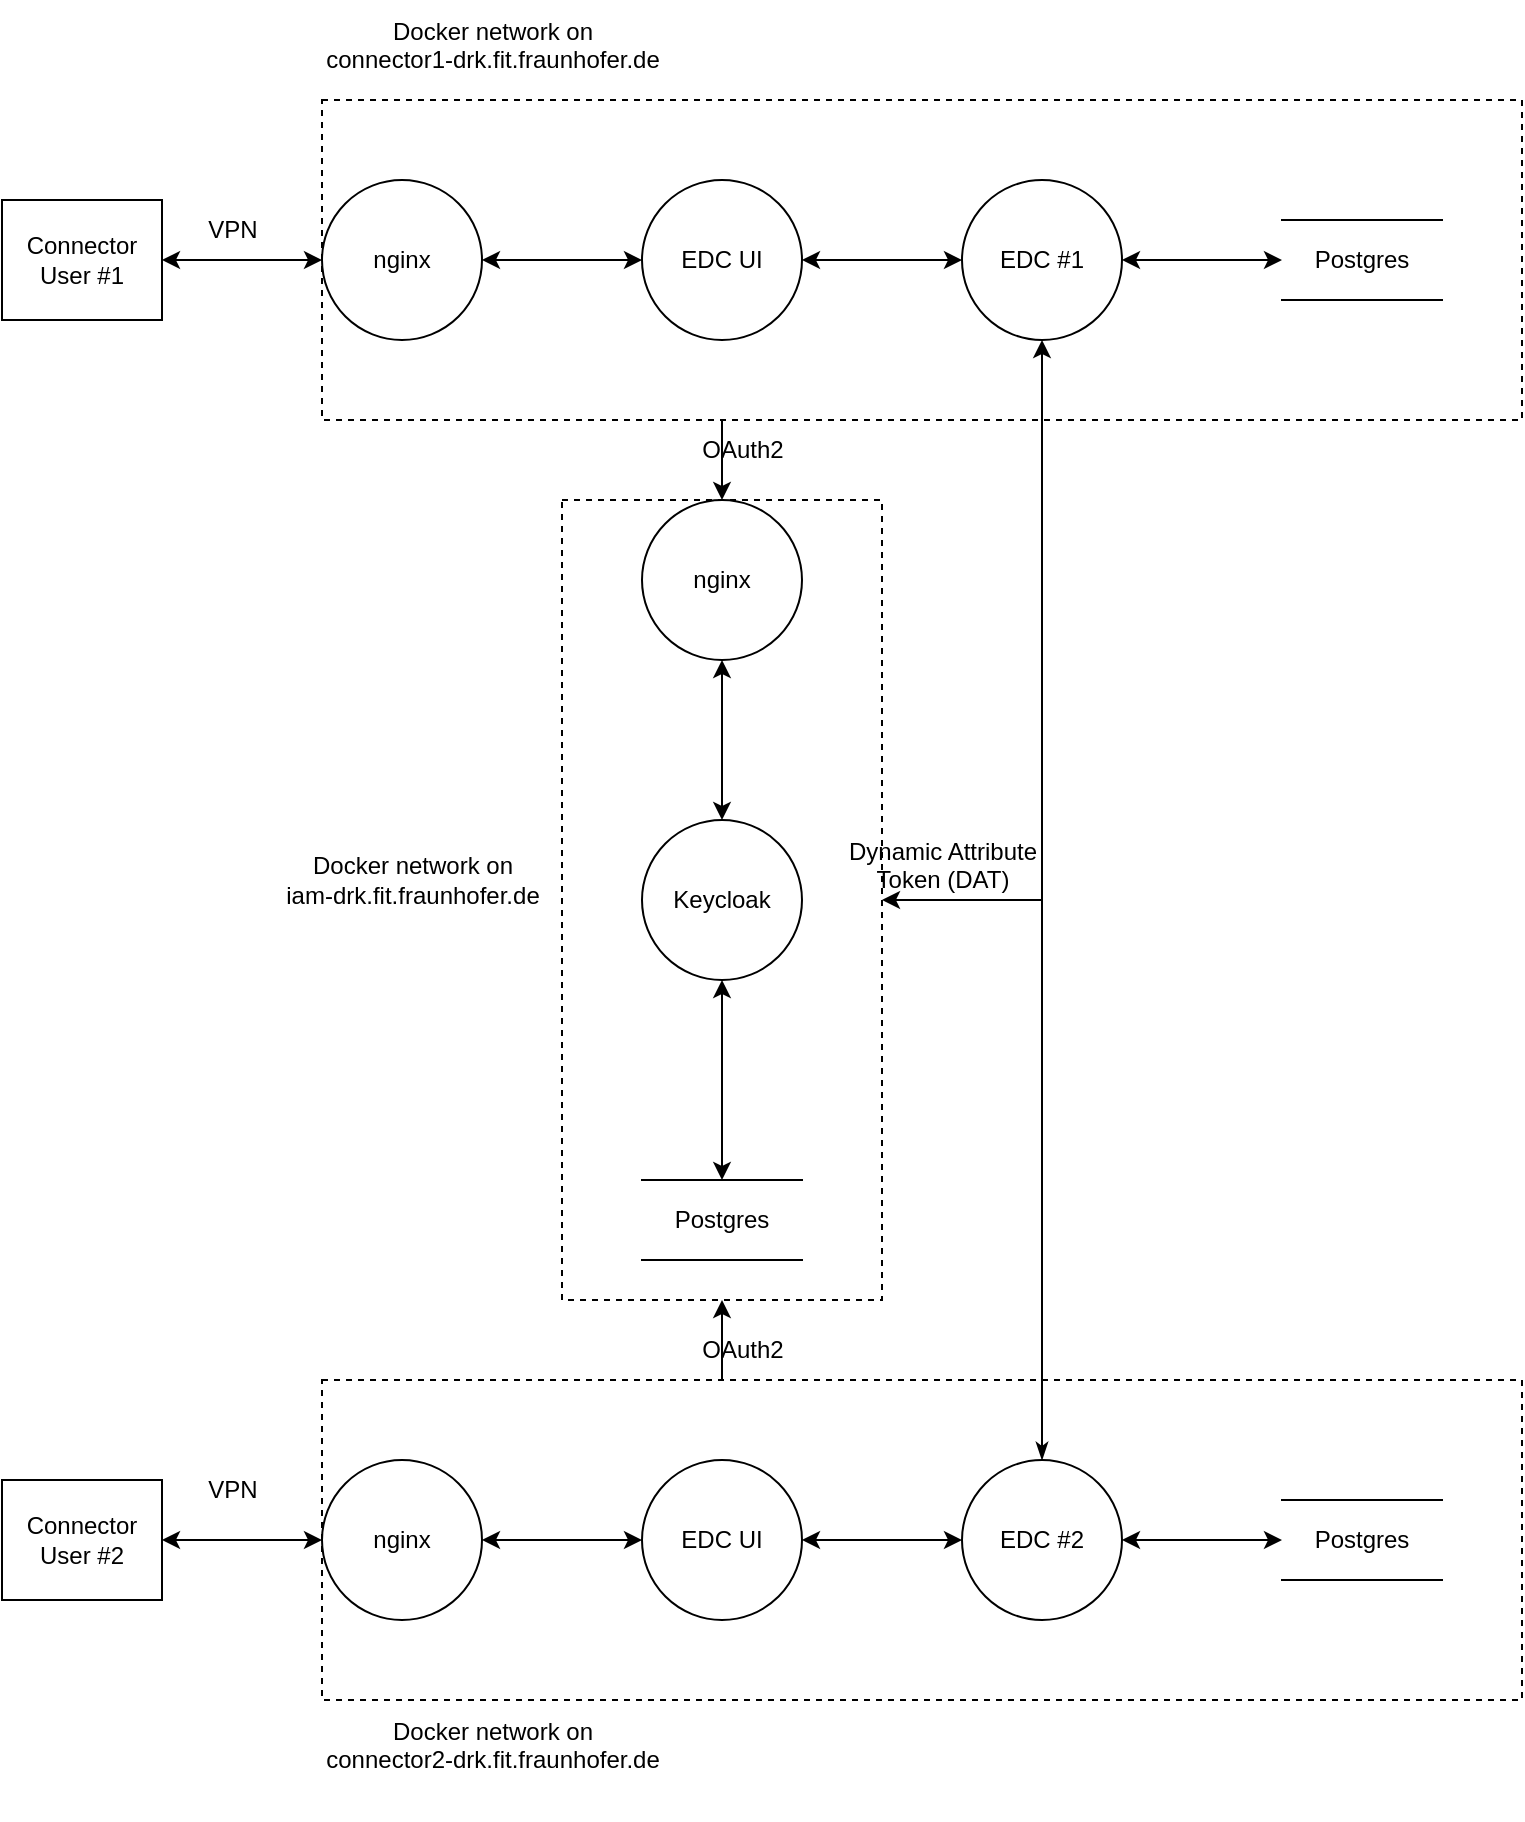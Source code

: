 <mxfile version="24.7.7">
  <diagram name="Page-1" id="ly6gpvqbCA24gMQBxIAf">
    <mxGraphModel dx="2462" dy="845" grid="1" gridSize="10" guides="1" tooltips="1" connect="1" arrows="1" fold="1" page="1" pageScale="1" pageWidth="4681" pageHeight="3300" math="0" shadow="0">
      <root>
        <mxCell id="0" />
        <mxCell id="1" parent="0" />
        <mxCell id="GAy6znVA1MGjkvsBSbRd-11" value="" style="edgeStyle=orthogonalEdgeStyle;rounded=0;orthogonalLoop=1;jettySize=auto;html=1;startArrow=classic;startFill=1;" edge="1" parent="1" source="GAy6znVA1MGjkvsBSbRd-1" target="GAy6znVA1MGjkvsBSbRd-2">
          <mxGeometry relative="1" as="geometry" />
        </mxCell>
        <mxCell id="GAy6znVA1MGjkvsBSbRd-1" value="Connector User #1" style="html=1;dashed=0;whiteSpace=wrap;" vertex="1" parent="1">
          <mxGeometry y="170" width="80" height="60" as="geometry" />
        </mxCell>
        <mxCell id="GAy6znVA1MGjkvsBSbRd-22" value="" style="html=1;dashed=1;whiteSpace=wrap;" vertex="1" parent="1">
          <mxGeometry x="280" y="320" width="160" height="400" as="geometry" />
        </mxCell>
        <mxCell id="GAy6znVA1MGjkvsBSbRd-15" value="" style="edgeStyle=orthogonalEdgeStyle;rounded=0;orthogonalLoop=1;jettySize=auto;html=1;startArrow=classic;startFill=1;" edge="1" parent="1" source="GAy6znVA1MGjkvsBSbRd-3" target="GAy6znVA1MGjkvsBSbRd-12">
          <mxGeometry relative="1" as="geometry" />
        </mxCell>
        <mxCell id="GAy6znVA1MGjkvsBSbRd-16" value="" style="edgeStyle=orthogonalEdgeStyle;rounded=0;orthogonalLoop=1;jettySize=auto;html=1;startArrow=classic;startFill=1;" edge="1" parent="1" source="GAy6znVA1MGjkvsBSbRd-12" target="GAy6znVA1MGjkvsBSbRd-13">
          <mxGeometry relative="1" as="geometry" />
        </mxCell>
        <mxCell id="GAy6znVA1MGjkvsBSbRd-12" value="nginx" style="shape=ellipse;html=1;dashed=0;whiteSpace=wrap;perimeter=ellipsePerimeter;" vertex="1" parent="1">
          <mxGeometry x="320" y="320" width="80" height="80" as="geometry" />
        </mxCell>
        <mxCell id="GAy6znVA1MGjkvsBSbRd-17" value="" style="edgeStyle=orthogonalEdgeStyle;rounded=0;orthogonalLoop=1;jettySize=auto;html=1;startArrow=classic;startFill=1;" edge="1" parent="1" source="GAy6znVA1MGjkvsBSbRd-13" target="GAy6znVA1MGjkvsBSbRd-14">
          <mxGeometry relative="1" as="geometry" />
        </mxCell>
        <mxCell id="GAy6znVA1MGjkvsBSbRd-13" value="Keycloak" style="shape=ellipse;html=1;dashed=0;whiteSpace=wrap;perimeter=ellipsePerimeter;" vertex="1" parent="1">
          <mxGeometry x="320" y="480" width="80" height="80" as="geometry" />
        </mxCell>
        <mxCell id="GAy6znVA1MGjkvsBSbRd-14" value="Postgres" style="html=1;dashed=0;whiteSpace=wrap;shape=partialRectangle;right=0;left=0;" vertex="1" parent="1">
          <mxGeometry x="320" y="660" width="80" height="40" as="geometry" />
        </mxCell>
        <mxCell id="GAy6znVA1MGjkvsBSbRd-18" value="OAuth2" style="text;html=1;align=center;verticalAlign=middle;resizable=0;points=[];autosize=1;strokeColor=none;fillColor=none;" vertex="1" parent="1">
          <mxGeometry x="340" y="280" width="60" height="30" as="geometry" />
        </mxCell>
        <mxCell id="GAy6znVA1MGjkvsBSbRd-23" value="Docker network on&lt;div&gt;iam-drk.fit.fraunhofer.de&lt;/div&gt;" style="text;html=1;align=center;verticalAlign=middle;resizable=0;points=[];autosize=1;strokeColor=none;fillColor=none;" vertex="1" parent="1">
          <mxGeometry x="130" y="490" width="150" height="40" as="geometry" />
        </mxCell>
        <mxCell id="GAy6znVA1MGjkvsBSbRd-31" value="" style="group" vertex="1" connectable="0" parent="1">
          <mxGeometry x="150" y="70" width="610" height="210" as="geometry" />
        </mxCell>
        <mxCell id="GAy6znVA1MGjkvsBSbRd-24" value="" style="rounded=0;whiteSpace=wrap;html=1;dashed=1;" vertex="1" parent="GAy6znVA1MGjkvsBSbRd-31">
          <mxGeometry x="10" y="50" width="600" height="160" as="geometry" />
        </mxCell>
        <mxCell id="GAy6znVA1MGjkvsBSbRd-8" value="" style="edgeStyle=orthogonalEdgeStyle;rounded=0;orthogonalLoop=1;jettySize=auto;html=1;startArrow=classic;startFill=1;" edge="1" parent="GAy6znVA1MGjkvsBSbRd-31" source="GAy6znVA1MGjkvsBSbRd-2" target="GAy6znVA1MGjkvsBSbRd-3">
          <mxGeometry relative="1" as="geometry" />
        </mxCell>
        <mxCell id="GAy6znVA1MGjkvsBSbRd-2" value="nginx" style="shape=ellipse;html=1;dashed=0;whiteSpace=wrap;perimeter=ellipsePerimeter;" vertex="1" parent="GAy6znVA1MGjkvsBSbRd-31">
          <mxGeometry x="10" y="90" width="80" height="80" as="geometry" />
        </mxCell>
        <mxCell id="GAy6znVA1MGjkvsBSbRd-9" value="" style="edgeStyle=orthogonalEdgeStyle;rounded=0;orthogonalLoop=1;jettySize=auto;html=1;startArrow=classic;startFill=1;" edge="1" parent="GAy6znVA1MGjkvsBSbRd-31" source="GAy6znVA1MGjkvsBSbRd-3" target="GAy6znVA1MGjkvsBSbRd-4">
          <mxGeometry relative="1" as="geometry" />
        </mxCell>
        <mxCell id="GAy6znVA1MGjkvsBSbRd-3" value="EDC UI" style="shape=ellipse;html=1;dashed=0;whiteSpace=wrap;perimeter=ellipsePerimeter;" vertex="1" parent="GAy6znVA1MGjkvsBSbRd-31">
          <mxGeometry x="170" y="90" width="80" height="80" as="geometry" />
        </mxCell>
        <mxCell id="GAy6znVA1MGjkvsBSbRd-10" value="" style="edgeStyle=orthogonalEdgeStyle;rounded=0;orthogonalLoop=1;jettySize=auto;html=1;startArrow=classic;startFill=1;" edge="1" parent="GAy6znVA1MGjkvsBSbRd-31" source="GAy6znVA1MGjkvsBSbRd-4" target="GAy6znVA1MGjkvsBSbRd-6">
          <mxGeometry relative="1" as="geometry" />
        </mxCell>
        <mxCell id="GAy6znVA1MGjkvsBSbRd-4" value="EDC #1" style="shape=ellipse;html=1;dashed=0;whiteSpace=wrap;perimeter=ellipsePerimeter;" vertex="1" parent="GAy6znVA1MGjkvsBSbRd-31">
          <mxGeometry x="330" y="90" width="80" height="80" as="geometry" />
        </mxCell>
        <mxCell id="GAy6znVA1MGjkvsBSbRd-6" value="Postgres" style="html=1;dashed=0;whiteSpace=wrap;shape=partialRectangle;right=0;left=0;" vertex="1" parent="GAy6znVA1MGjkvsBSbRd-31">
          <mxGeometry x="490" y="110" width="80" height="40" as="geometry" />
        </mxCell>
        <mxCell id="GAy6znVA1MGjkvsBSbRd-25" value="Docker network on&lt;div&gt;connector1-drk.fit.fraunhofer.de&lt;div&gt;&lt;br&gt;&lt;/div&gt;&lt;/div&gt;" style="text;html=1;align=center;verticalAlign=middle;resizable=0;points=[];autosize=1;strokeColor=none;fillColor=none;" vertex="1" parent="GAy6znVA1MGjkvsBSbRd-31">
          <mxGeometry width="190" height="60" as="geometry" />
        </mxCell>
        <mxCell id="GAy6znVA1MGjkvsBSbRd-30" value="" style="endArrow=classic;startArrow=classic;html=1;rounded=0;exitX=1;exitY=0.5;exitDx=0;exitDy=0;" edge="1" parent="1" source="GAy6znVA1MGjkvsBSbRd-22" target="GAy6znVA1MGjkvsBSbRd-4">
          <mxGeometry width="50" height="50" relative="1" as="geometry">
            <mxPoint x="470" y="370" as="sourcePoint" />
            <mxPoint x="920" y="500" as="targetPoint" />
            <Array as="points">
              <mxPoint x="520" y="520" />
            </Array>
          </mxGeometry>
        </mxCell>
        <mxCell id="GAy6znVA1MGjkvsBSbRd-43" value="Dynamic Attribute&lt;div&gt;Token (DAT)&lt;div&gt;&lt;br&gt;&lt;/div&gt;&lt;/div&gt;" style="text;html=1;align=center;verticalAlign=middle;resizable=0;points=[];autosize=1;strokeColor=none;fillColor=none;" vertex="1" parent="1">
          <mxGeometry x="410" y="480" width="120" height="60" as="geometry" />
        </mxCell>
        <mxCell id="GAy6znVA1MGjkvsBSbRd-48" style="edgeStyle=orthogonalEdgeStyle;rounded=0;orthogonalLoop=1;jettySize=auto;html=1;startArrow=classic;startFill=1;" edge="1" parent="1" source="GAy6znVA1MGjkvsBSbRd-47" target="GAy6znVA1MGjkvsBSbRd-35">
          <mxGeometry relative="1" as="geometry" />
        </mxCell>
        <mxCell id="GAy6znVA1MGjkvsBSbRd-47" value="Connector User #2" style="html=1;dashed=0;whiteSpace=wrap;" vertex="1" parent="1">
          <mxGeometry y="810" width="80" height="60" as="geometry" />
        </mxCell>
        <mxCell id="GAy6znVA1MGjkvsBSbRd-51" style="edgeStyle=orthogonalEdgeStyle;rounded=0;orthogonalLoop=1;jettySize=auto;html=1;entryX=0.5;entryY=1;entryDx=0;entryDy=0;" edge="1" parent="1" source="GAy6znVA1MGjkvsBSbRd-37" target="GAy6znVA1MGjkvsBSbRd-22">
          <mxGeometry relative="1" as="geometry" />
        </mxCell>
        <mxCell id="GAy6znVA1MGjkvsBSbRd-53" value="OAuth2" style="text;html=1;align=center;verticalAlign=middle;resizable=0;points=[];autosize=1;strokeColor=none;fillColor=none;" vertex="1" parent="1">
          <mxGeometry x="340" y="730" width="60" height="30" as="geometry" />
        </mxCell>
        <mxCell id="GAy6znVA1MGjkvsBSbRd-54" value="VPN" style="text;html=1;align=center;verticalAlign=middle;resizable=0;points=[];autosize=1;strokeColor=none;fillColor=none;" vertex="1" parent="1">
          <mxGeometry x="90" y="170" width="50" height="30" as="geometry" />
        </mxCell>
        <mxCell id="GAy6znVA1MGjkvsBSbRd-55" value="VPN" style="text;html=1;align=center;verticalAlign=middle;resizable=0;points=[];autosize=1;strokeColor=none;fillColor=none;" vertex="1" parent="1">
          <mxGeometry x="90" y="800" width="50" height="30" as="geometry" />
        </mxCell>
        <mxCell id="GAy6znVA1MGjkvsBSbRd-33" value="" style="rounded=0;whiteSpace=wrap;html=1;dashed=1;" vertex="1" parent="1">
          <mxGeometry x="160" y="760" width="600" height="160" as="geometry" />
        </mxCell>
        <mxCell id="GAy6znVA1MGjkvsBSbRd-34" value="" style="edgeStyle=orthogonalEdgeStyle;rounded=0;orthogonalLoop=1;jettySize=auto;html=1;startArrow=classic;startFill=1;" edge="1" parent="1" source="GAy6znVA1MGjkvsBSbRd-35" target="GAy6znVA1MGjkvsBSbRd-37">
          <mxGeometry relative="1" as="geometry" />
        </mxCell>
        <mxCell id="GAy6znVA1MGjkvsBSbRd-35" value="nginx" style="shape=ellipse;html=1;dashed=0;whiteSpace=wrap;perimeter=ellipsePerimeter;" vertex="1" parent="1">
          <mxGeometry x="160" y="800" width="80" height="80" as="geometry" />
        </mxCell>
        <mxCell id="GAy6znVA1MGjkvsBSbRd-36" value="" style="edgeStyle=orthogonalEdgeStyle;rounded=0;orthogonalLoop=1;jettySize=auto;html=1;startArrow=classic;startFill=1;" edge="1" parent="1" source="GAy6znVA1MGjkvsBSbRd-37" target="GAy6znVA1MGjkvsBSbRd-39">
          <mxGeometry relative="1" as="geometry" />
        </mxCell>
        <mxCell id="GAy6znVA1MGjkvsBSbRd-37" value="EDC UI" style="shape=ellipse;html=1;dashed=0;whiteSpace=wrap;perimeter=ellipsePerimeter;" vertex="1" parent="1">
          <mxGeometry x="320" y="800" width="80" height="80" as="geometry" />
        </mxCell>
        <mxCell id="GAy6znVA1MGjkvsBSbRd-38" value="" style="edgeStyle=orthogonalEdgeStyle;rounded=0;orthogonalLoop=1;jettySize=auto;html=1;startArrow=classic;startFill=1;" edge="1" parent="1" source="GAy6znVA1MGjkvsBSbRd-39" target="GAy6znVA1MGjkvsBSbRd-40">
          <mxGeometry relative="1" as="geometry" />
        </mxCell>
        <mxCell id="GAy6znVA1MGjkvsBSbRd-44" style="edgeStyle=orthogonalEdgeStyle;rounded=0;orthogonalLoop=1;jettySize=auto;html=1;startArrow=classicThin;startFill=1;endArrow=none;endFill=0;" edge="1" parent="1" source="GAy6znVA1MGjkvsBSbRd-39">
          <mxGeometry relative="1" as="geometry">
            <mxPoint x="520" y="360" as="targetPoint" />
          </mxGeometry>
        </mxCell>
        <mxCell id="GAy6znVA1MGjkvsBSbRd-39" value="EDC #2" style="shape=ellipse;html=1;dashed=0;whiteSpace=wrap;perimeter=ellipsePerimeter;" vertex="1" parent="1">
          <mxGeometry x="480" y="800" width="80" height="80" as="geometry" />
        </mxCell>
        <mxCell id="GAy6znVA1MGjkvsBSbRd-40" value="Postgres" style="html=1;dashed=0;whiteSpace=wrap;shape=partialRectangle;right=0;left=0;" vertex="1" parent="1">
          <mxGeometry x="640" y="820" width="80" height="40" as="geometry" />
        </mxCell>
        <mxCell id="GAy6znVA1MGjkvsBSbRd-41" value="Docker network on&lt;div&gt;connector2-drk.fit.fraunhofer.de&lt;div&gt;&lt;br&gt;&lt;/div&gt;&lt;/div&gt;" style="text;html=1;align=center;verticalAlign=middle;resizable=0;points=[];autosize=1;strokeColor=none;fillColor=none;" vertex="1" parent="1">
          <mxGeometry x="150" y="920" width="190" height="60" as="geometry" />
        </mxCell>
      </root>
    </mxGraphModel>
  </diagram>
</mxfile>
